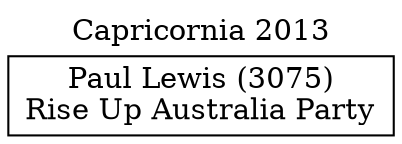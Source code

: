 // House preference flow
digraph "Paul Lewis (3075)_Capricornia_2013" {
	graph [label="Capricornia 2013" labelloc=t mclimit=10]
	node [shape=box]
	"Paul Lewis (3075)" [label="Paul Lewis (3075)
Rise Up Australia Party"]
}

